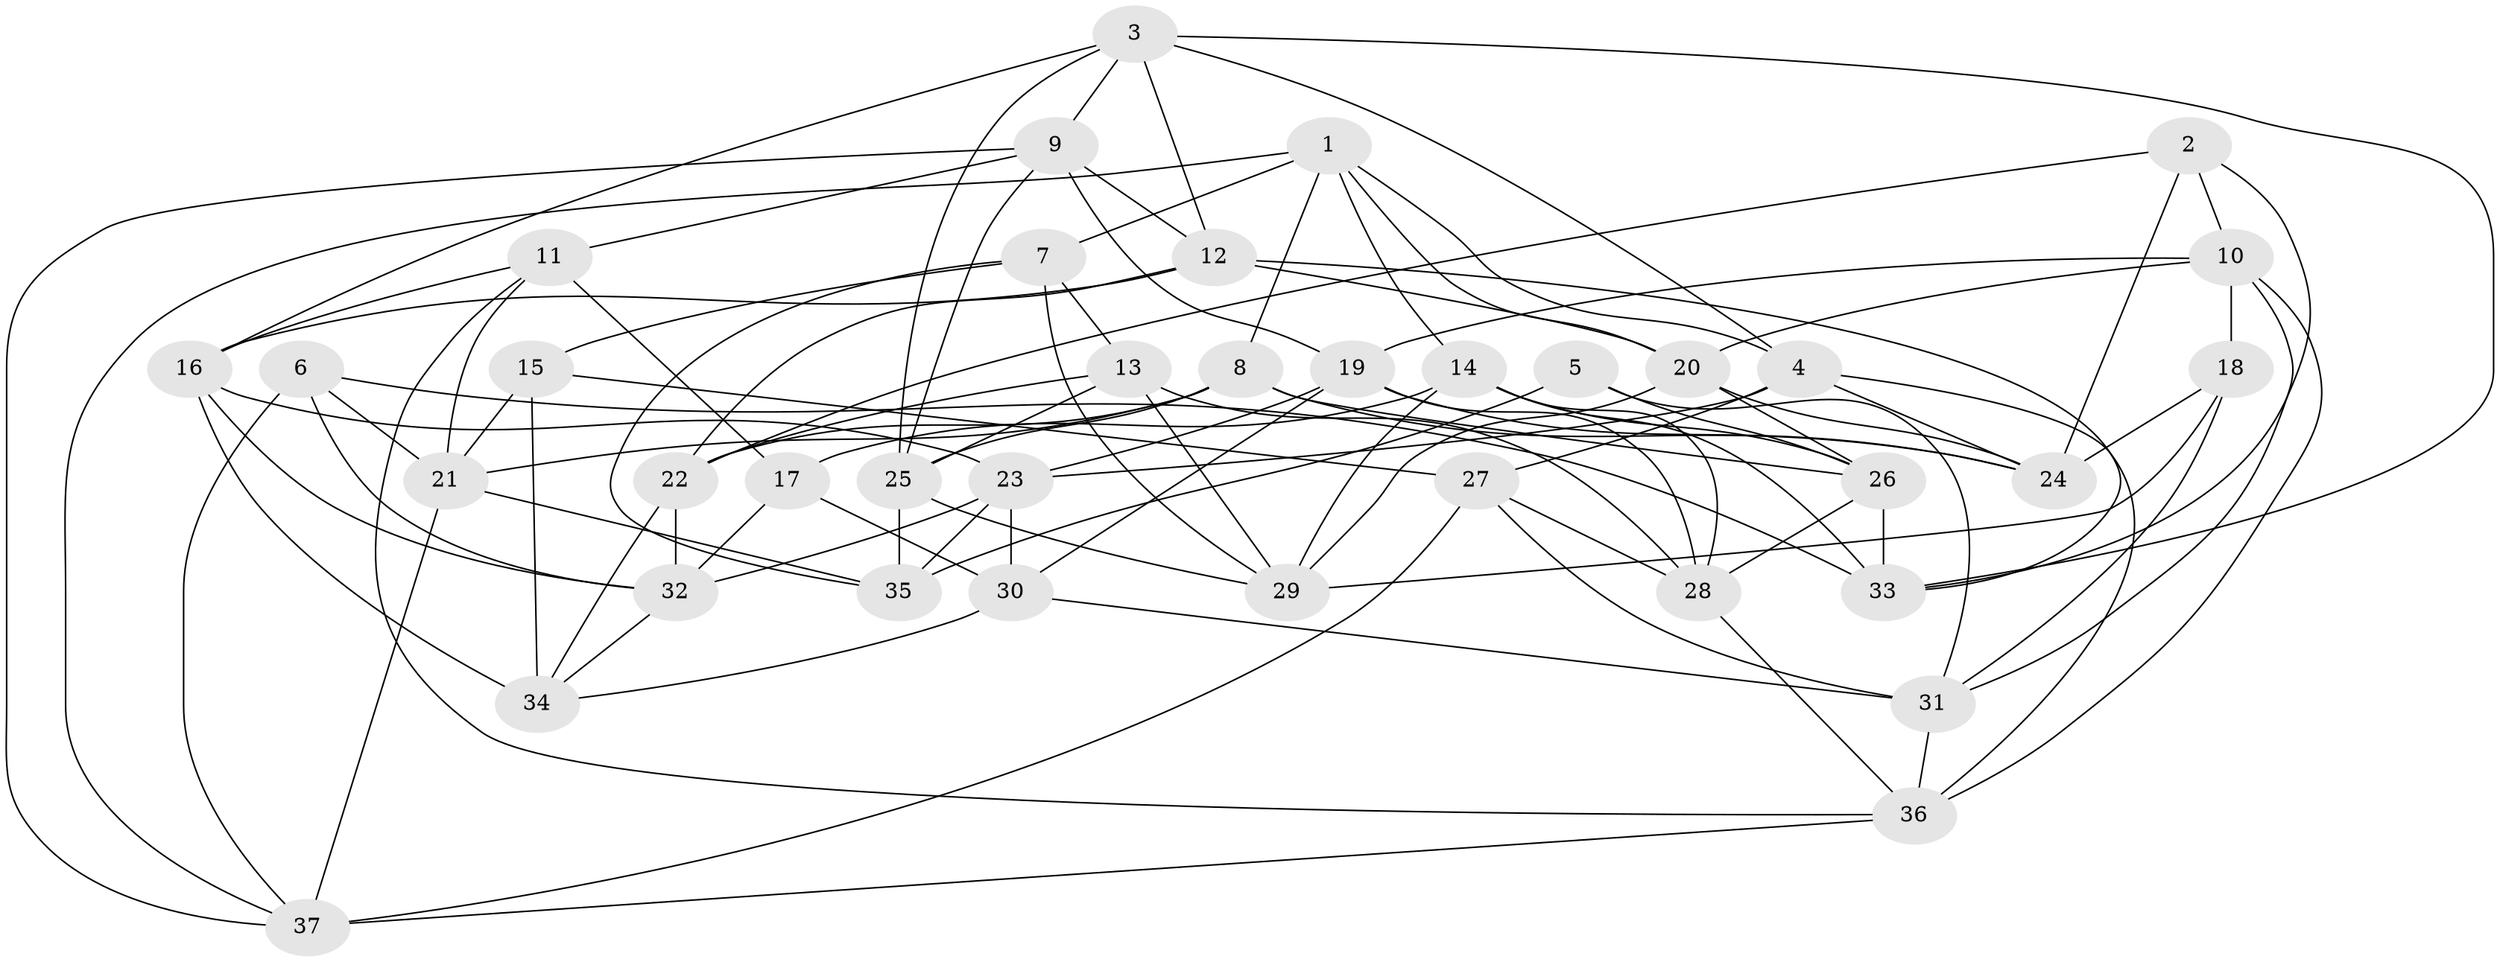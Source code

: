 // original degree distribution, {4: 1.0}
// Generated by graph-tools (version 1.1) at 2025/50/03/09/25 03:50:56]
// undirected, 37 vertices, 101 edges
graph export_dot {
graph [start="1"]
  node [color=gray90,style=filled];
  1;
  2;
  3;
  4;
  5;
  6;
  7;
  8;
  9;
  10;
  11;
  12;
  13;
  14;
  15;
  16;
  17;
  18;
  19;
  20;
  21;
  22;
  23;
  24;
  25;
  26;
  27;
  28;
  29;
  30;
  31;
  32;
  33;
  34;
  35;
  36;
  37;
  1 -- 4 [weight=1.0];
  1 -- 7 [weight=1.0];
  1 -- 8 [weight=1.0];
  1 -- 14 [weight=1.0];
  1 -- 20 [weight=1.0];
  1 -- 37 [weight=1.0];
  2 -- 10 [weight=1.0];
  2 -- 22 [weight=1.0];
  2 -- 24 [weight=1.0];
  2 -- 33 [weight=1.0];
  3 -- 4 [weight=1.0];
  3 -- 9 [weight=1.0];
  3 -- 12 [weight=1.0];
  3 -- 16 [weight=1.0];
  3 -- 25 [weight=1.0];
  3 -- 33 [weight=1.0];
  4 -- 23 [weight=1.0];
  4 -- 24 [weight=1.0];
  4 -- 27 [weight=1.0];
  4 -- 36 [weight=1.0];
  5 -- 26 [weight=1.0];
  5 -- 31 [weight=1.0];
  5 -- 35 [weight=2.0];
  6 -- 21 [weight=1.0];
  6 -- 32 [weight=1.0];
  6 -- 33 [weight=1.0];
  6 -- 37 [weight=1.0];
  7 -- 13 [weight=2.0];
  7 -- 15 [weight=1.0];
  7 -- 29 [weight=1.0];
  7 -- 35 [weight=1.0];
  8 -- 21 [weight=1.0];
  8 -- 22 [weight=1.0];
  8 -- 24 [weight=1.0];
  8 -- 25 [weight=1.0];
  8 -- 26 [weight=1.0];
  9 -- 11 [weight=1.0];
  9 -- 12 [weight=1.0];
  9 -- 19 [weight=1.0];
  9 -- 25 [weight=1.0];
  9 -- 37 [weight=1.0];
  10 -- 18 [weight=1.0];
  10 -- 19 [weight=1.0];
  10 -- 20 [weight=1.0];
  10 -- 31 [weight=1.0];
  10 -- 36 [weight=1.0];
  11 -- 16 [weight=1.0];
  11 -- 17 [weight=2.0];
  11 -- 21 [weight=1.0];
  11 -- 36 [weight=1.0];
  12 -- 16 [weight=1.0];
  12 -- 20 [weight=1.0];
  12 -- 22 [weight=1.0];
  12 -- 33 [weight=1.0];
  13 -- 22 [weight=1.0];
  13 -- 25 [weight=1.0];
  13 -- 28 [weight=1.0];
  13 -- 29 [weight=1.0];
  14 -- 17 [weight=1.0];
  14 -- 26 [weight=1.0];
  14 -- 28 [weight=1.0];
  14 -- 29 [weight=1.0];
  14 -- 33 [weight=1.0];
  15 -- 21 [weight=1.0];
  15 -- 27 [weight=2.0];
  15 -- 34 [weight=2.0];
  16 -- 23 [weight=1.0];
  16 -- 32 [weight=1.0];
  16 -- 34 [weight=1.0];
  17 -- 30 [weight=2.0];
  17 -- 32 [weight=1.0];
  18 -- 24 [weight=1.0];
  18 -- 29 [weight=1.0];
  18 -- 31 [weight=1.0];
  19 -- 23 [weight=1.0];
  19 -- 24 [weight=1.0];
  19 -- 28 [weight=1.0];
  19 -- 30 [weight=1.0];
  20 -- 24 [weight=1.0];
  20 -- 26 [weight=1.0];
  20 -- 29 [weight=1.0];
  21 -- 35 [weight=1.0];
  21 -- 37 [weight=1.0];
  22 -- 32 [weight=1.0];
  22 -- 34 [weight=1.0];
  23 -- 30 [weight=1.0];
  23 -- 32 [weight=1.0];
  23 -- 35 [weight=1.0];
  25 -- 29 [weight=1.0];
  25 -- 35 [weight=1.0];
  26 -- 28 [weight=1.0];
  26 -- 33 [weight=1.0];
  27 -- 28 [weight=1.0];
  27 -- 31 [weight=1.0];
  27 -- 37 [weight=1.0];
  28 -- 36 [weight=1.0];
  30 -- 31 [weight=1.0];
  30 -- 34 [weight=1.0];
  31 -- 36 [weight=1.0];
  32 -- 34 [weight=1.0];
  36 -- 37 [weight=1.0];
}
